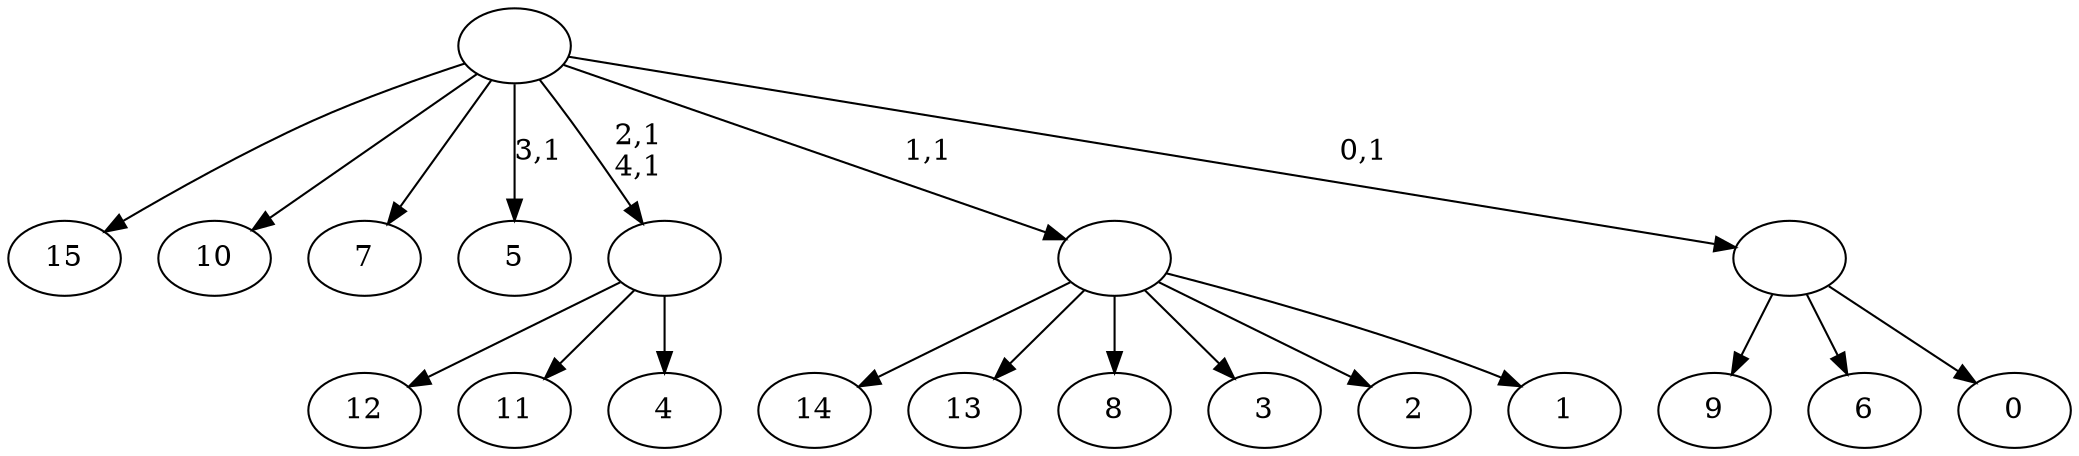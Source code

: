digraph T {
	21 [label="15"]
	20 [label="14"]
	19 [label="13"]
	18 [label="12"]
	17 [label="11"]
	16 [label="10"]
	15 [label="9"]
	14 [label="8"]
	13 [label="7"]
	12 [label="6"]
	11 [label="5"]
	9 [label="4"]
	8 [label=""]
	6 [label="3"]
	5 [label="2"]
	4 [label="1"]
	3 [label=""]
	2 [label="0"]
	1 [label=""]
	0 [label=""]
	8 -> 18 [label=""]
	8 -> 17 [label=""]
	8 -> 9 [label=""]
	3 -> 20 [label=""]
	3 -> 19 [label=""]
	3 -> 14 [label=""]
	3 -> 6 [label=""]
	3 -> 5 [label=""]
	3 -> 4 [label=""]
	1 -> 15 [label=""]
	1 -> 12 [label=""]
	1 -> 2 [label=""]
	0 -> 8 [label="2,1\n4,1"]
	0 -> 11 [label="3,1"]
	0 -> 21 [label=""]
	0 -> 16 [label=""]
	0 -> 13 [label=""]
	0 -> 3 [label="1,1"]
	0 -> 1 [label="0,1"]
}
